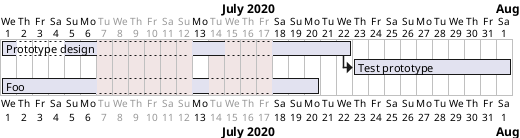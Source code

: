 {
  "sha1": "e6jb39c47lllwxdapirms073sz4110",
  "insertion": {
    "when": "2024-06-01T09:03:04.074Z",
    "url": "https://forum.plantuml.net/16383/for-gantt-possible-override-closed-days-for-selected-tasks",
    "user": "plantuml@gmail.com"
  }
}
@startgantt
2020-07-07 to 2020-07-17 are closed
2020-07-13 is open

2020-07-14 is open for [Prototype design] 
2020-07-2 to 2020-07-4 are closed for [Prototype design] 

Project starts the 2020-07-01
[Prototype design] lasts 10 days
Then [Test prototype] lasts 10 days

[Foo] lasts 10 days


@endgantt
